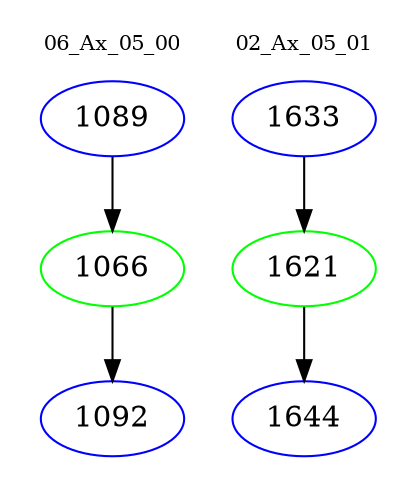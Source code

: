digraph{
subgraph cluster_0 {
color = white
label = "06_Ax_05_00";
fontsize=10;
T0_1089 [label="1089", color="blue"]
T0_1089 -> T0_1066 [color="black"]
T0_1066 [label="1066", color="green"]
T0_1066 -> T0_1092 [color="black"]
T0_1092 [label="1092", color="blue"]
}
subgraph cluster_1 {
color = white
label = "02_Ax_05_01";
fontsize=10;
T1_1633 [label="1633", color="blue"]
T1_1633 -> T1_1621 [color="black"]
T1_1621 [label="1621", color="green"]
T1_1621 -> T1_1644 [color="black"]
T1_1644 [label="1644", color="blue"]
}
}
